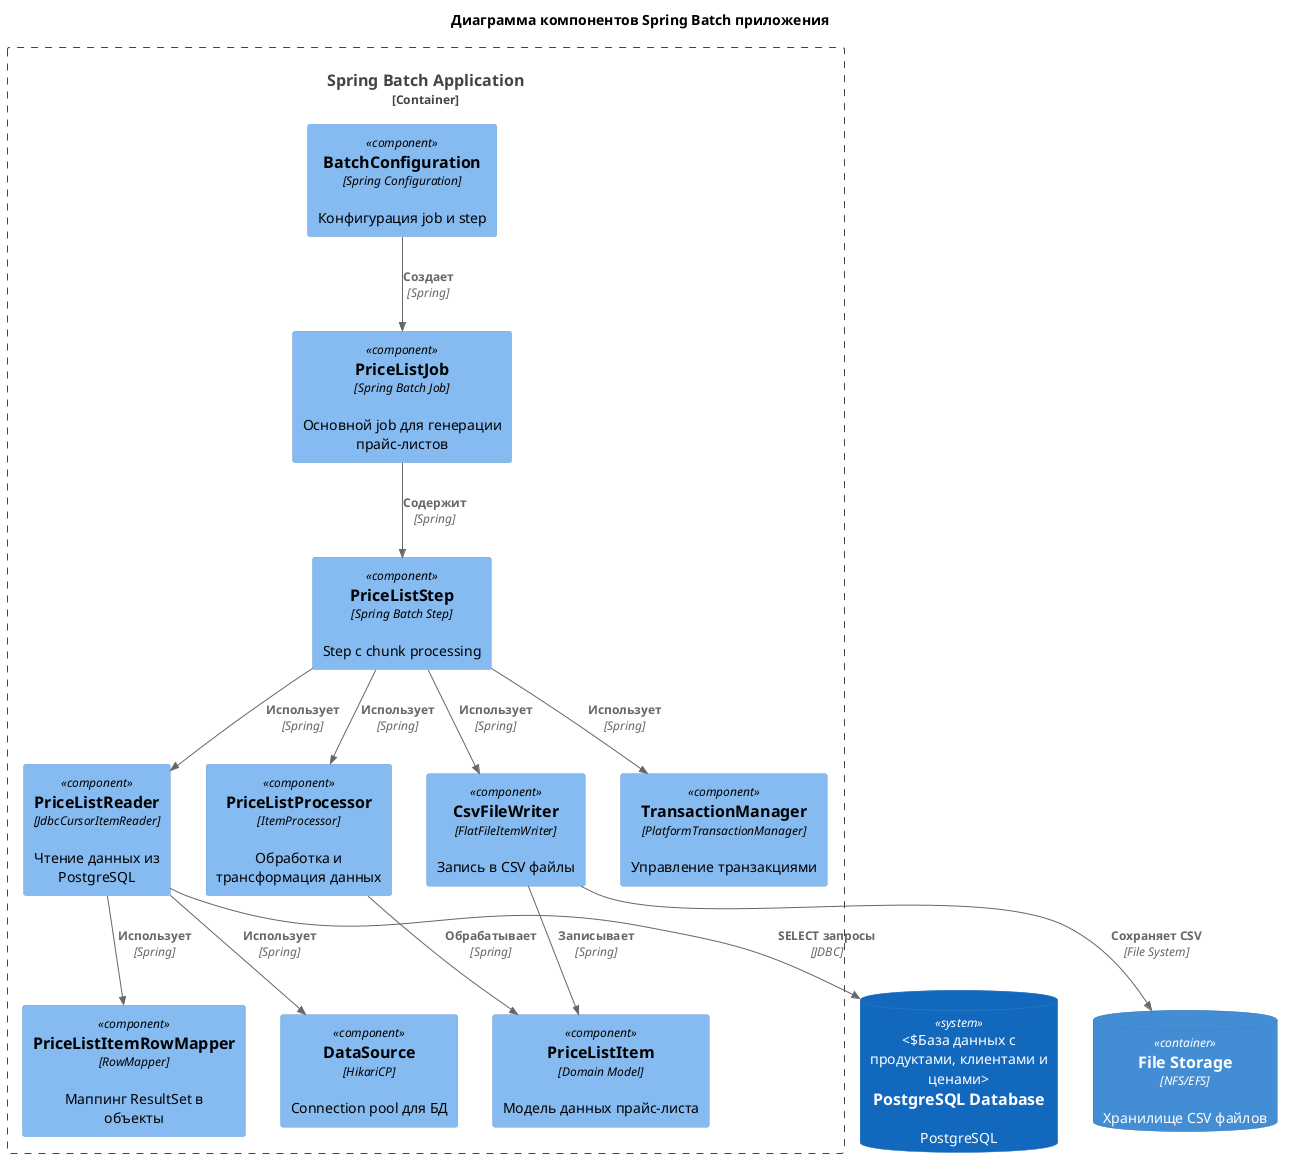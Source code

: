 @startuml
!include <C4/C4_Component>

title Диаграмма компонентов Spring Batch приложения

!define DIRECTION top to bottom direction
!define LAYOUT_WITH_LEGEND()

Container_Boundary(batch_app, "Spring Batch Application") {
    Component(batch_config, "BatchConfiguration", "Spring Configuration", "Конфигурация job и step")
    Component(price_job, "PriceListJob", "Spring Batch Job", "Основной job для генерации прайс-листов")
    Component(price_step, "PriceListStep", "Spring Batch Step", "Step с chunk processing")
    
    Component(reader, "PriceListReader", "JdbcCursorItemReader", "Чтение данных из PostgreSQL")
    Component(processor, "PriceListProcessor", "ItemProcessor", "Обработка и трансформация данных")
    Component(writer, "CsvFileWriter", "FlatFileItemWriter", "Запись в CSV файлы")
    
    Component(row_mapper, "PriceListItemRowMapper", "RowMapper", "Маппинг ResultSet в объекты")
    Component(price_model, "PriceListItem", "Domain Model", "Модель данных прайс-листа")
    
    Component(data_source, "DataSource", "HikariCP", "Connection pool для БД")
    Component(transaction_manager, "TransactionManager", "PlatformTransactionManager", "Управление транзакциями")
}

SystemDb(postgres, "PostgreSQL Database", "PostgreSQL", "База данных с продуктами, клиентами и ценами")
ContainerDb(file_storage, "File Storage", "NFS/EFS", "Хранилище CSV файлов")

Rel(batch_config, price_job, "Создает", "Spring")
Rel(price_job, price_step, "Содержит", "Spring")
Rel(price_step, reader, "Использует", "Spring")
Rel(price_step, processor, "Использует", "Spring")
Rel(price_step, writer, "Использует", "Spring")
Rel(price_step, transaction_manager, "Использует", "Spring")
Rel(reader, row_mapper, "Использует", "Spring")
Rel(reader, data_source, "Использует", "Spring")
Rel(reader, postgres, "SELECT запросы", "JDBC")
Rel(processor, price_model, "Обрабатывает", "Spring")
Rel(writer, price_model, "Записывает", "Spring")
Rel(writer, file_storage, "Сохраняет CSV", "File System")

@enduml
